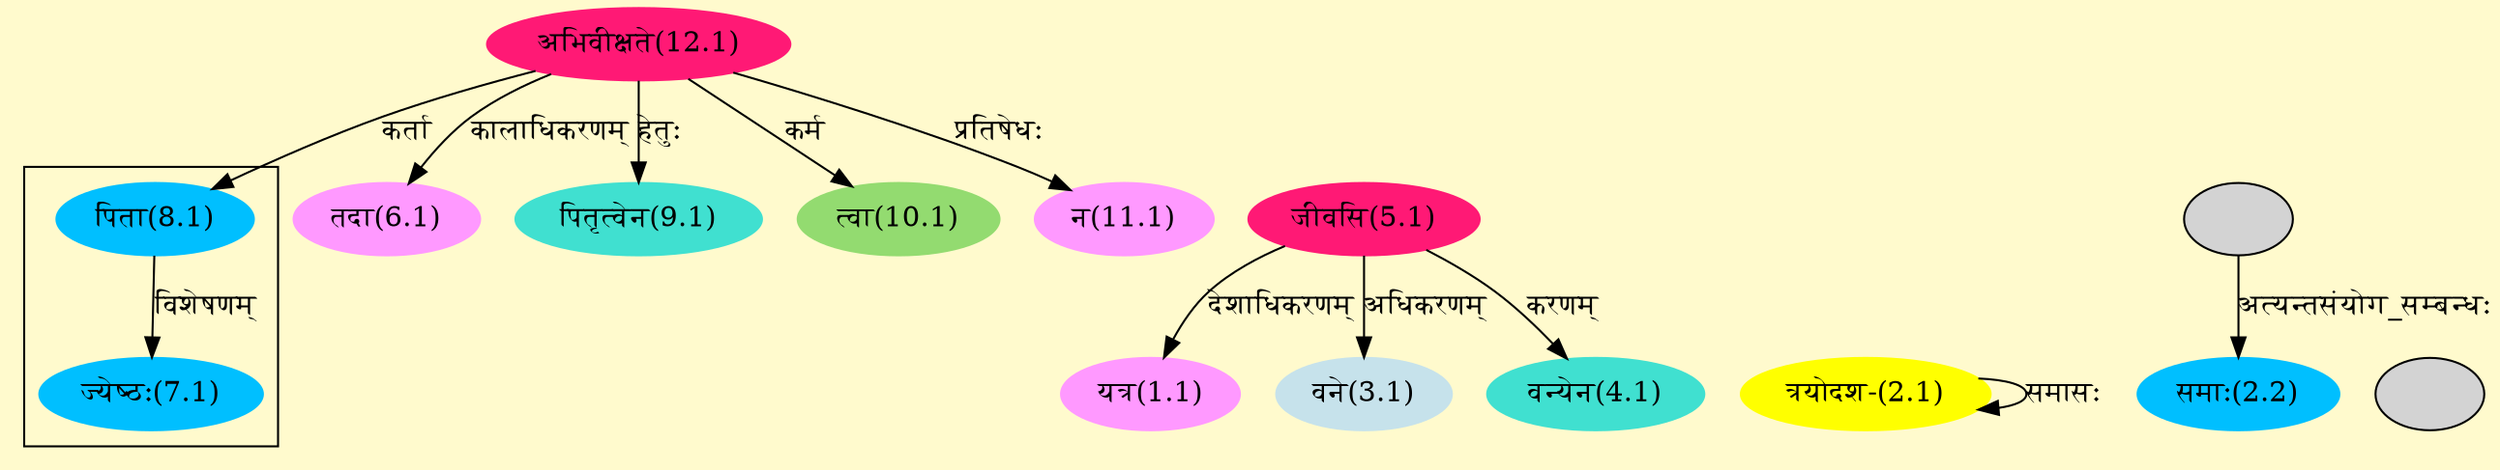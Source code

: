 digraph G{
rankdir=BT;
 compound=true;
 bgcolor="lemonchiffon1";

subgraph cluster_1{
Node7_1 [style=filled, color="#00BFFF" label = "ज्येष्ठः(7.1)"]
Node8_1 [style=filled, color="#00BFFF" label = "पिता(8.1)"]

}
Node1_1 [style=filled, color="#FF99FF" label = "यत्र(1.1)"]
Node5_1 [style=filled, color="#FF1975" label = "जीवसि(5.1)"]
Node2_1 [style=filled, color="#FFFF00" label = "त्रयोदश-(2.1)"]
Node2_2 [style=filled, color="#00BFFF" label = "समाः(2.2)"]
Node5 [style=filled, color="" label = ""]
Node3_1 [style=filled, color="#C6E2EB" label = "वने(3.1)"]
Node4_1 [style=filled, color="#40E0D0" label = "वन्येन(4.1)"]
Node0 [style=filled, color="" label = ""]
Node6_1 [style=filled, color="#FF99FF" label = "तदा(6.1)"]
Node12_1 [style=filled, color="#FF1975" label = "अभिवीक्षते(12.1)"]
Node8_1 [style=filled, color="#00BFFF" label = "पिता(8.1)"]
Node9_1 [style=filled, color="#40E0D0" label = "पितृत्वेन(9.1)"]
Node10_1 [style=filled, color="#93DB70" label = "त्वा(10.1)"]
Node11_1 [style=filled, color="#FF99FF" label = "न(11.1)"]
/* Start of Relations section */

Node1_1 -> Node5_1 [  label="देशाधिकरणम्"  dir="back" ]
Node2_1 -> Node2_1 [  label="समासः"  dir="back" ]
Node2_2 -> Node5 [  label="अत्यन्तसंयोग_सम्बन्धः"  dir="back" ]
Node3_1 -> Node5_1 [  label="अधिकरणम्"  dir="back" ]
Node4_1 -> Node5_1 [  label="करणम्"  dir="back" ]
Node6_1 -> Node12_1 [  label="कालाधिकरणम्"  dir="back" ]
Node7_1 -> Node8_1 [  label="विशेषणम्"  dir="back" ]
Node8_1 -> Node12_1 [  label="कर्ता"  dir="back" ]
Node9_1 -> Node12_1 [  label="हेतुः"  dir="back" ]
Node10_1 -> Node12_1 [  label="कर्म"  dir="back" ]
Node11_1 -> Node12_1 [  label="प्रतिषेधः"  dir="back" ]
}
